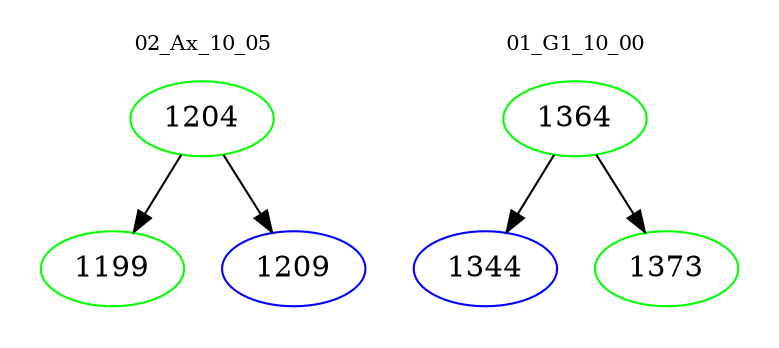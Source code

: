 digraph{
subgraph cluster_0 {
color = white
label = "02_Ax_10_05";
fontsize=10;
T0_1204 [label="1204", color="green"]
T0_1204 -> T0_1199 [color="black"]
T0_1199 [label="1199", color="green"]
T0_1204 -> T0_1209 [color="black"]
T0_1209 [label="1209", color="blue"]
}
subgraph cluster_1 {
color = white
label = "01_G1_10_00";
fontsize=10;
T1_1364 [label="1364", color="green"]
T1_1364 -> T1_1344 [color="black"]
T1_1344 [label="1344", color="blue"]
T1_1364 -> T1_1373 [color="black"]
T1_1373 [label="1373", color="green"]
}
}
